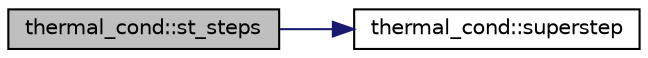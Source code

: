 digraph "thermal_cond::st_steps"
{
  edge [fontname="Helvetica",fontsize="10",labelfontname="Helvetica",labelfontsize="10"];
  node [fontname="Helvetica",fontsize="10",shape=record];
  rankdir="LR";
  Node1 [label="thermal_cond::st_steps",height=0.2,width=0.4,color="black", fillcolor="grey75", style="filled", fontcolor="black"];
  Node1 -> Node2 [color="midnightblue",fontsize="10",style="solid",fontname="Helvetica"];
  Node2 [label="thermal_cond::superstep",height=0.2,width=0.4,color="black", fillcolor="white", style="filled",URL="$namespacethermal__cond.html#a535cc1746914d413d4978aeda7b8fc06",tooltip="Length of superstep. "];
}
